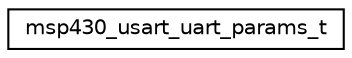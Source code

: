 digraph "Graphical Class Hierarchy"
{
 // LATEX_PDF_SIZE
  edge [fontname="Helvetica",fontsize="10",labelfontname="Helvetica",labelfontsize="10"];
  node [fontname="Helvetica",fontsize="10",shape=record];
  rankdir="LR";
  Node0 [label="msp430_usart_uart_params_t",height=0.2,width=0.4,color="black", fillcolor="white", style="filled",URL="$structmsp430__usart__uart__params__t.html",tooltip="MSP430 x1xx UART configuration, CPU level."];
}
